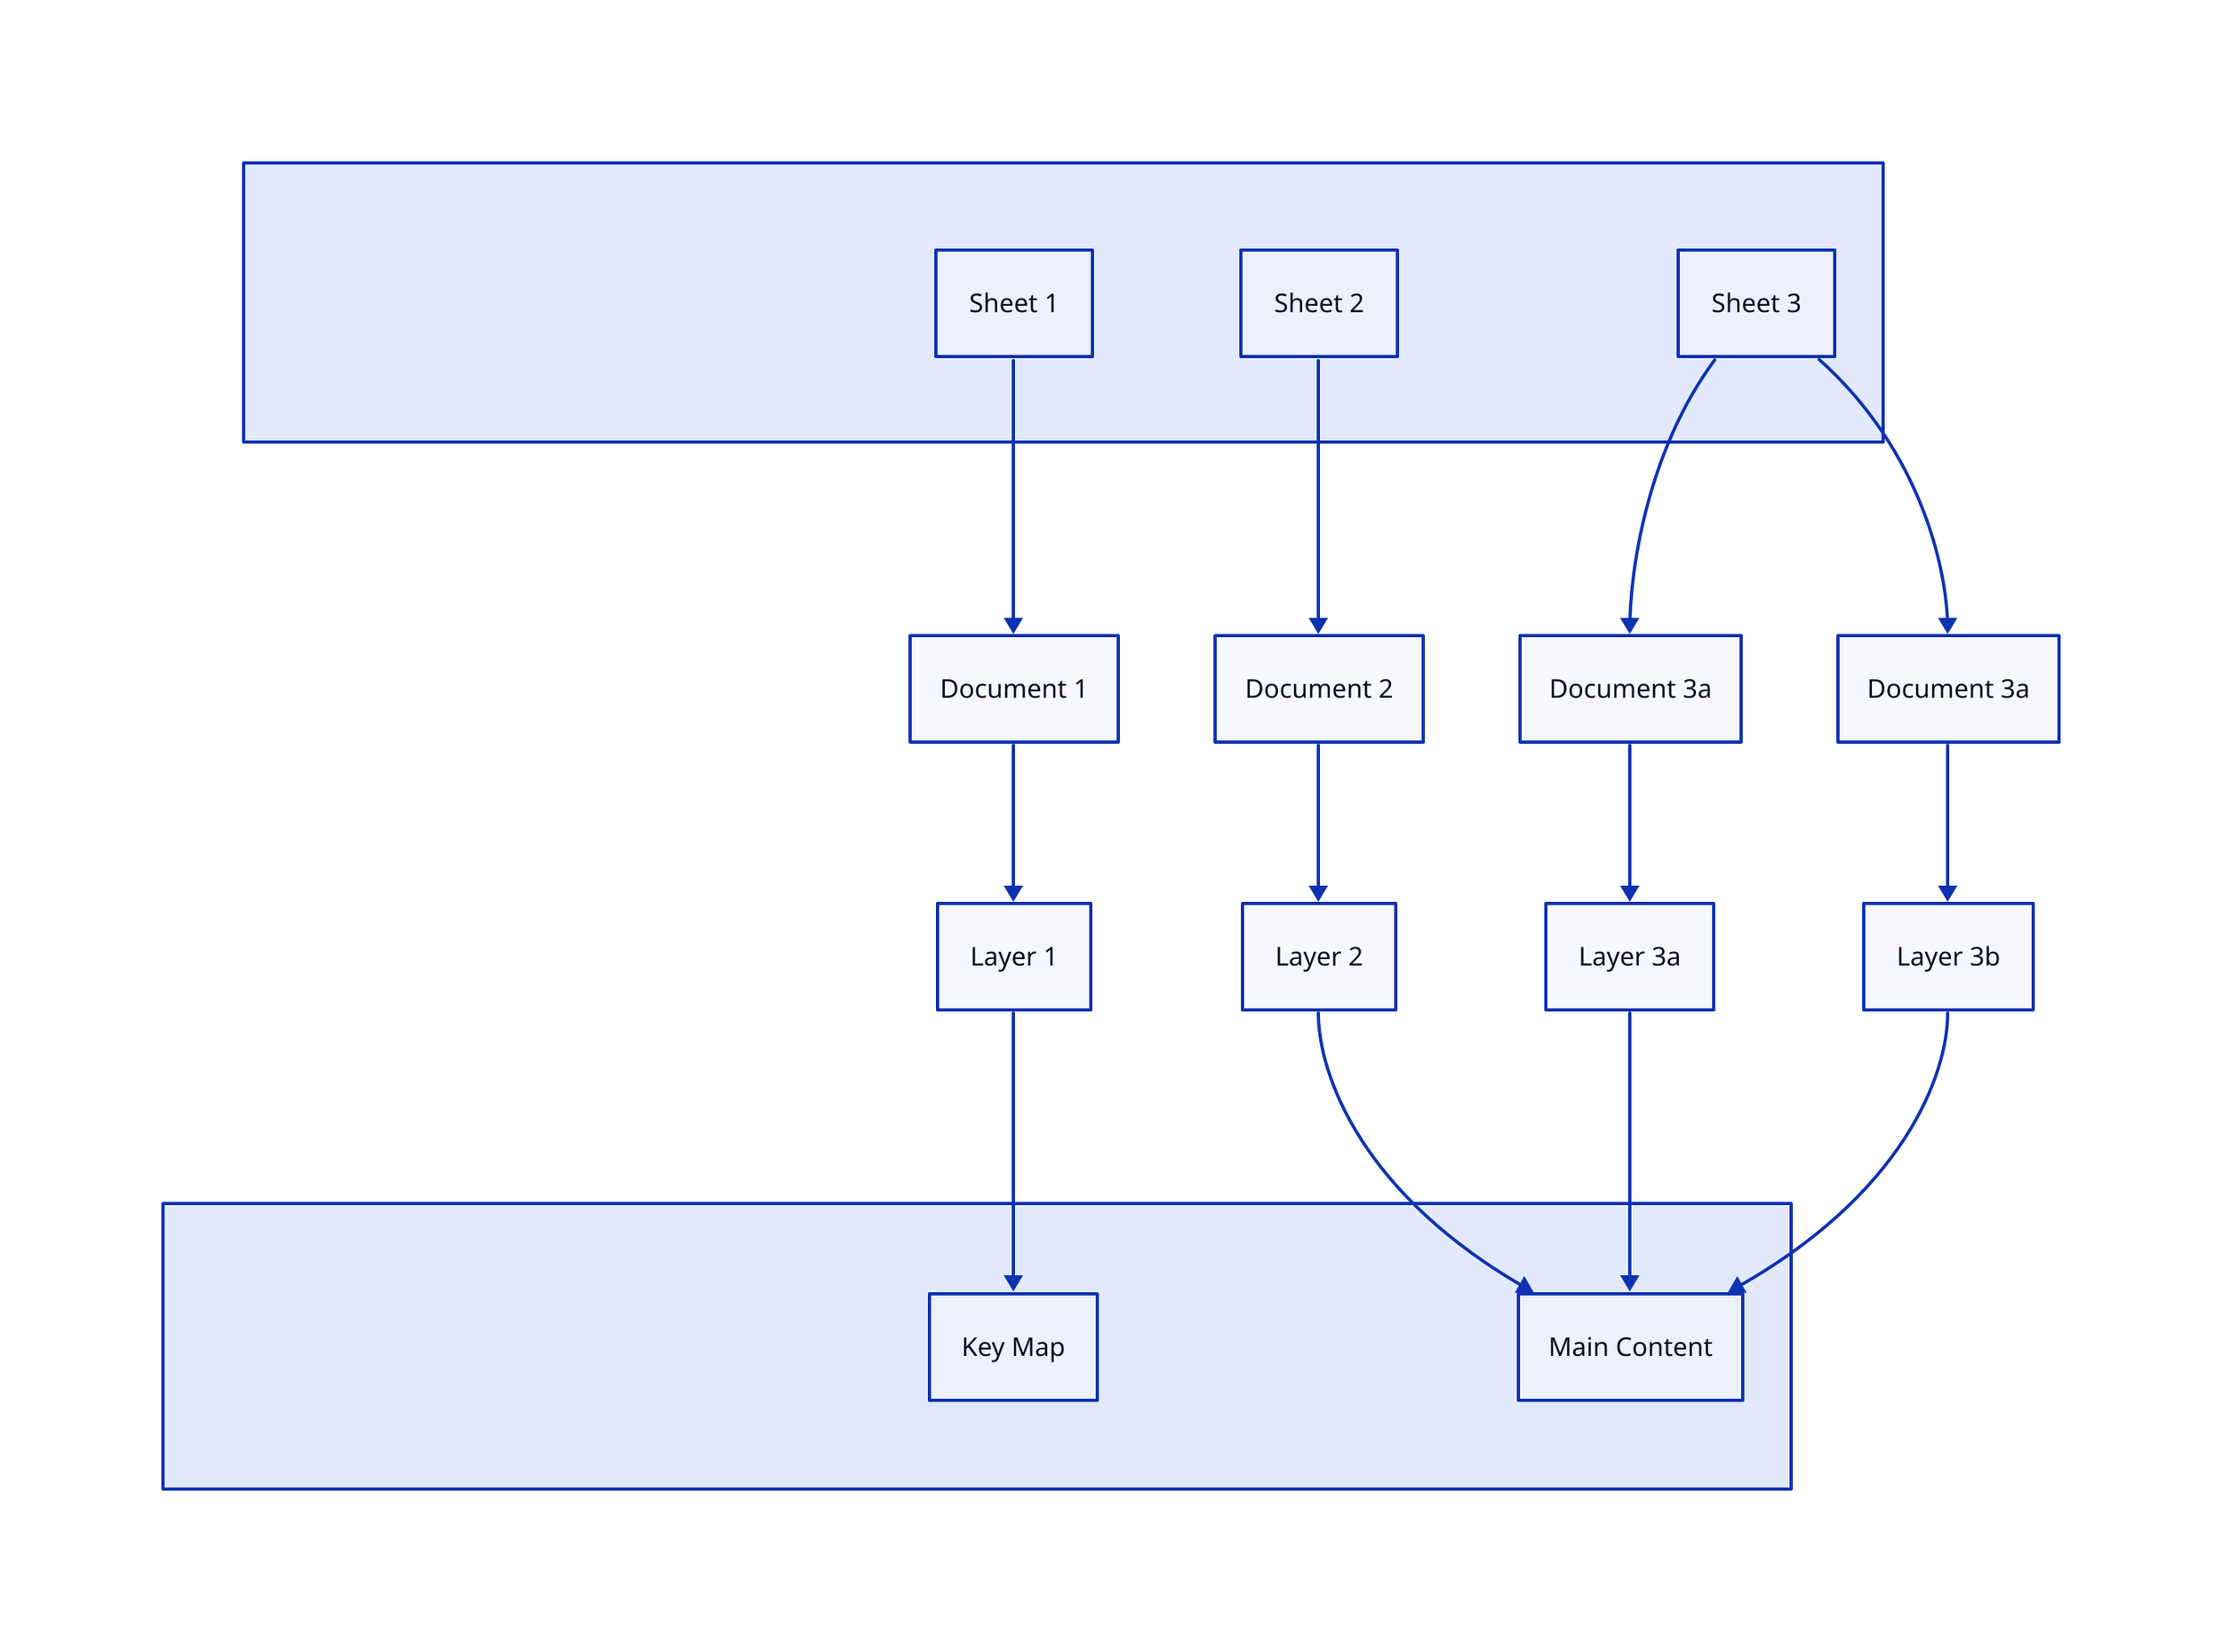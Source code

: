 classes: {
    d: {
        style: {
            stroke-dash: 3
            border-radius: 5
        }
    }
}

map1: ""
map1.text: |md
#### Multi-page Atlas with Complex Content
- two (or more) scanned documents
- each document can be split to multiple pieces<br/>(necessary to handle insets)
|

map1.sh1: Sheet 1
map1.sh2: Sheet 2
map1.sh3: Sheet 3

doc1: Document 1
doc2: Document 2
doc3a: Document 3a
doc3b: Document 3a

map1.sh1 -> doc1
map1.sh2 -> doc2
map1.sh3 -> doc3a
map1.sh3 -> doc3b

lyr1: Layer 1
lyr2: Layer 2
lyr3a: Layer 3a
lyr3b: Layer 3b

doc1 -> lyr1
doc2 -> lyr2
doc3a -> lyr3a
doc3b -> lyr3b

user3: ""
user3.text: |md
#### Mosaicked Layers
- each Map will have one or more mosaics
- a mosaic consists of one or more layers
- each mosaic within a Map will have a different "type"
|

user3.mos1: Key Map
user3.mos2: Main Content

lyr1 -> user3.mos1
lyr2 -> user3.mos2
lyr3a -> user3.mos2
lyr3b -> user3.mos2
